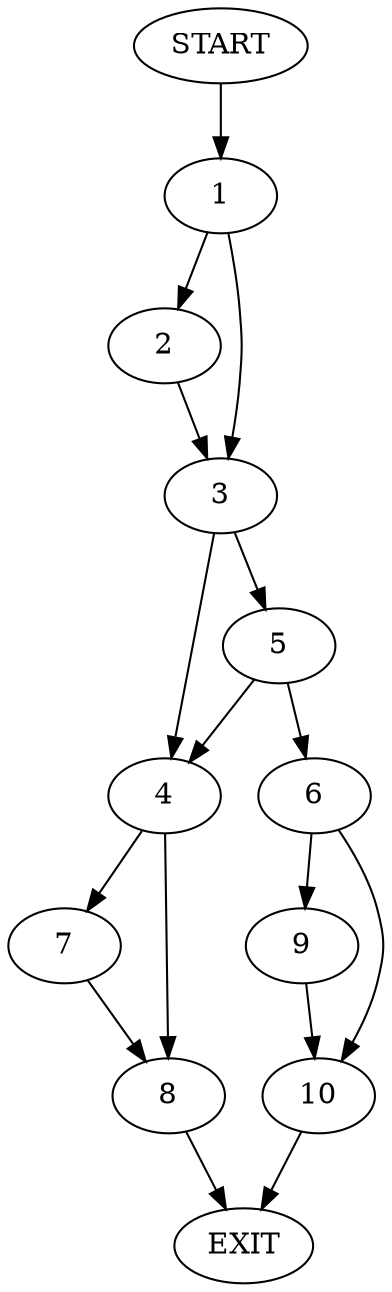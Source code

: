 digraph {
0 [label="START"]
11 [label="EXIT"]
0 -> 1
1 -> 2
1 -> 3
3 -> 4
3 -> 5
2 -> 3
5 -> 4
5 -> 6
4 -> 7
4 -> 8
6 -> 9
6 -> 10
9 -> 10
10 -> 11
8 -> 11
7 -> 8
}
